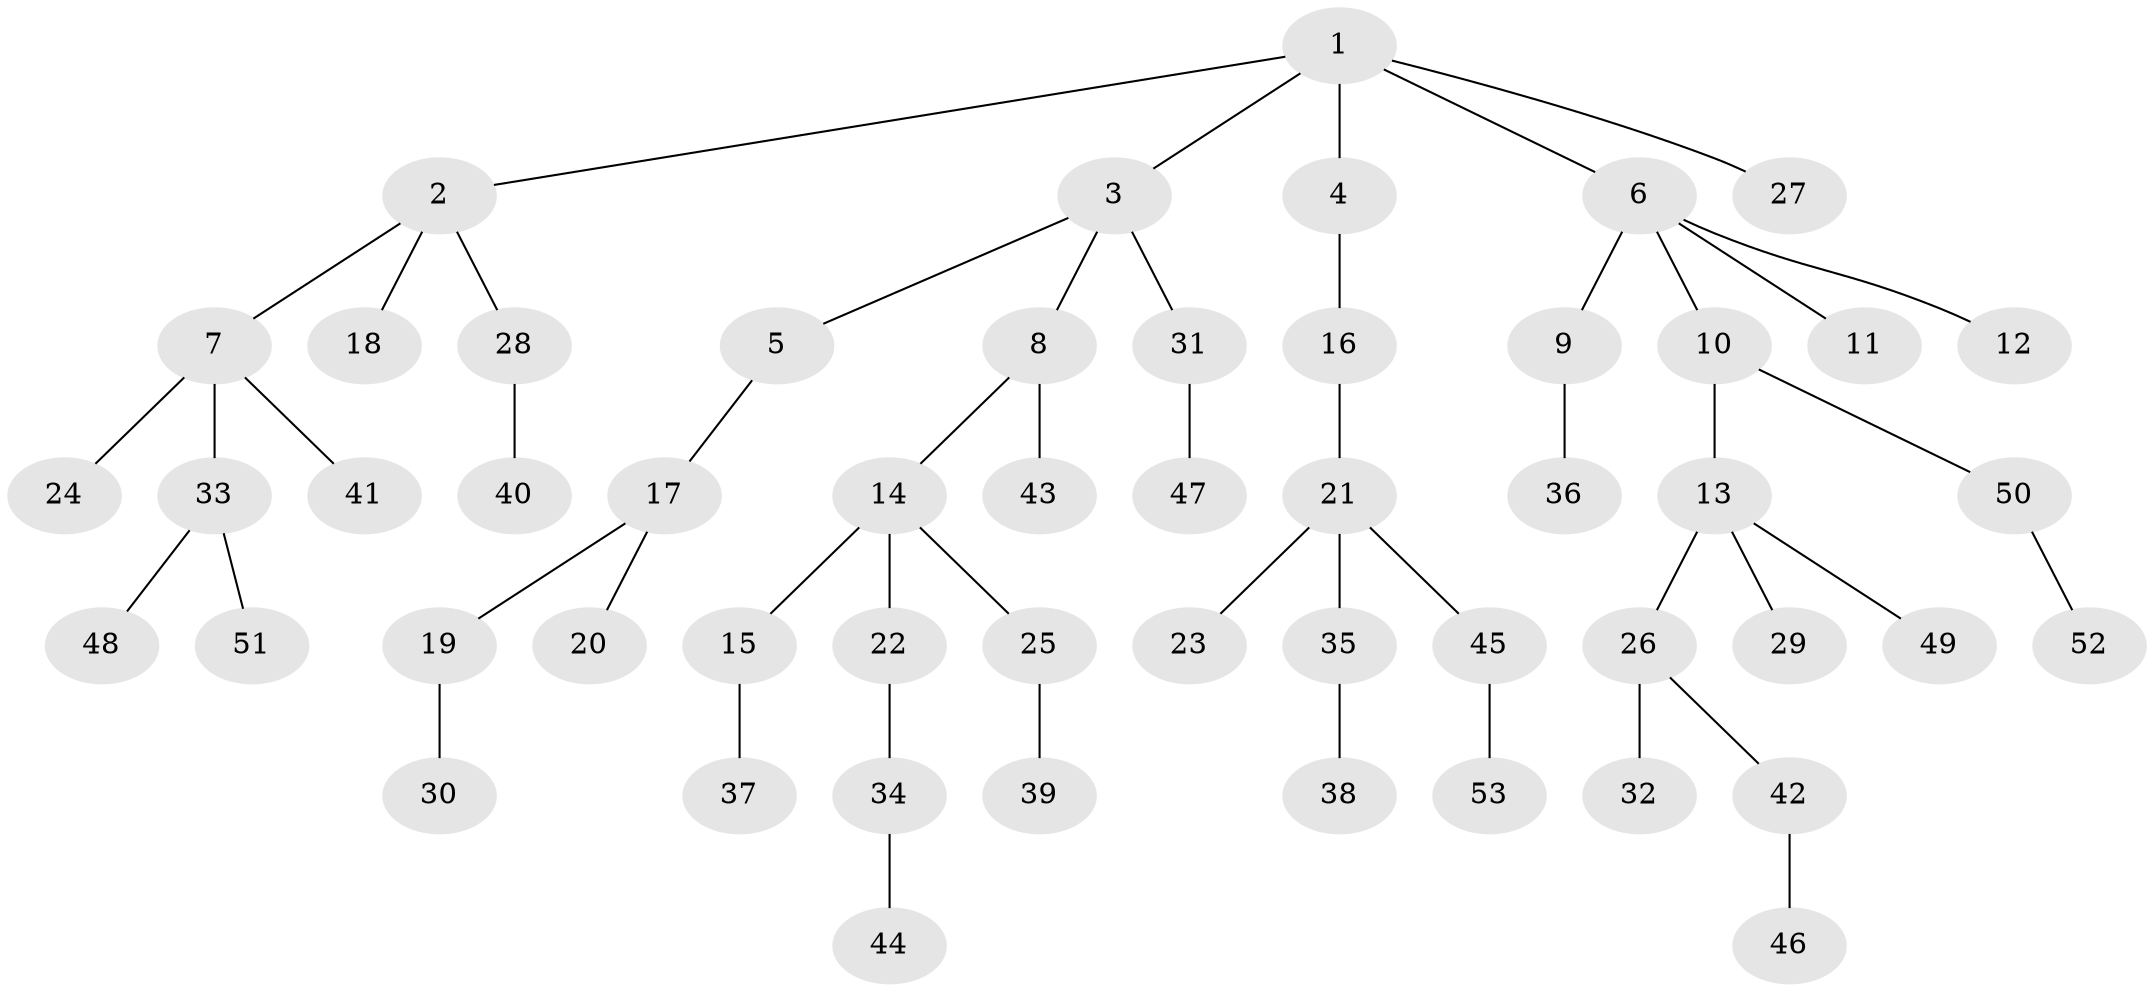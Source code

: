 // original degree distribution, {7: 0.009433962264150943, 5: 0.03773584905660377, 2: 0.27358490566037735, 1: 0.49056603773584906, 6: 0.018867924528301886, 4: 0.0660377358490566, 3: 0.10377358490566038}
// Generated by graph-tools (version 1.1) at 2025/36/03/09/25 02:36:46]
// undirected, 53 vertices, 52 edges
graph export_dot {
graph [start="1"]
  node [color=gray90,style=filled];
  1;
  2;
  3;
  4;
  5;
  6;
  7;
  8;
  9;
  10;
  11;
  12;
  13;
  14;
  15;
  16;
  17;
  18;
  19;
  20;
  21;
  22;
  23;
  24;
  25;
  26;
  27;
  28;
  29;
  30;
  31;
  32;
  33;
  34;
  35;
  36;
  37;
  38;
  39;
  40;
  41;
  42;
  43;
  44;
  45;
  46;
  47;
  48;
  49;
  50;
  51;
  52;
  53;
  1 -- 2 [weight=1.0];
  1 -- 3 [weight=1.0];
  1 -- 4 [weight=2.0];
  1 -- 6 [weight=1.0];
  1 -- 27 [weight=1.0];
  2 -- 7 [weight=1.0];
  2 -- 18 [weight=1.0];
  2 -- 28 [weight=1.0];
  3 -- 5 [weight=1.0];
  3 -- 8 [weight=1.0];
  3 -- 31 [weight=1.0];
  4 -- 16 [weight=1.0];
  5 -- 17 [weight=1.0];
  6 -- 9 [weight=1.0];
  6 -- 10 [weight=1.0];
  6 -- 11 [weight=1.0];
  6 -- 12 [weight=1.0];
  7 -- 24 [weight=1.0];
  7 -- 33 [weight=2.0];
  7 -- 41 [weight=1.0];
  8 -- 14 [weight=1.0];
  8 -- 43 [weight=2.0];
  9 -- 36 [weight=1.0];
  10 -- 13 [weight=2.0];
  10 -- 50 [weight=1.0];
  13 -- 26 [weight=1.0];
  13 -- 29 [weight=1.0];
  13 -- 49 [weight=1.0];
  14 -- 15 [weight=1.0];
  14 -- 22 [weight=1.0];
  14 -- 25 [weight=1.0];
  15 -- 37 [weight=1.0];
  16 -- 21 [weight=1.0];
  17 -- 19 [weight=1.0];
  17 -- 20 [weight=1.0];
  19 -- 30 [weight=1.0];
  21 -- 23 [weight=1.0];
  21 -- 35 [weight=1.0];
  21 -- 45 [weight=1.0];
  22 -- 34 [weight=1.0];
  25 -- 39 [weight=2.0];
  26 -- 32 [weight=1.0];
  26 -- 42 [weight=1.0];
  28 -- 40 [weight=1.0];
  31 -- 47 [weight=1.0];
  33 -- 48 [weight=1.0];
  33 -- 51 [weight=1.0];
  34 -- 44 [weight=1.0];
  35 -- 38 [weight=1.0];
  42 -- 46 [weight=1.0];
  45 -- 53 [weight=1.0];
  50 -- 52 [weight=1.0];
}
